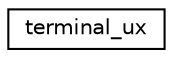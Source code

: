 digraph "Graphical Class Hierarchy"
{
 // LATEX_PDF_SIZE
  edge [fontname="Helvetica",fontsize="10",labelfontname="Helvetica",labelfontsize="10"];
  node [fontname="Helvetica",fontsize="10",shape=record];
  rankdir="LR";
  Node0 [label="terminal_ux",height=0.2,width=0.4,color="black", fillcolor="white", style="filled",URL="$structterminal__ux.html",tooltip=" "];
}
